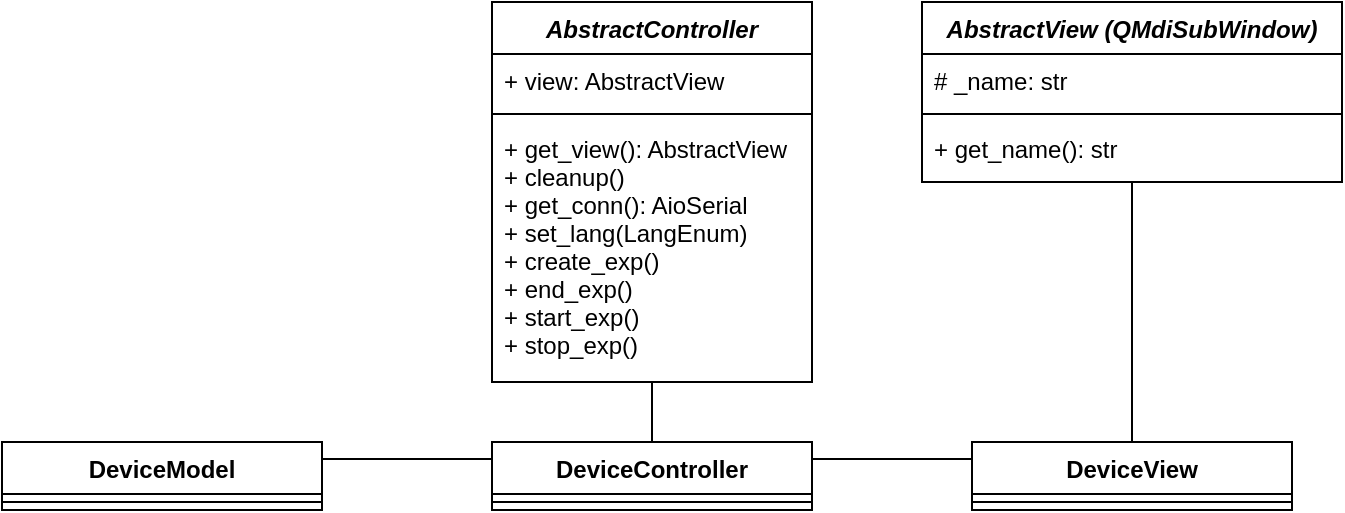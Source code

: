 <mxfile version="13.0.3" type="device"><diagram id="aiu1aFMyCNydFdyojZJb" name="device_class_relations"><mxGraphModel dx="1166" dy="707" grid="1" gridSize="10" guides="1" tooltips="1" connect="1" arrows="1" fold="1" page="1" pageScale="1" pageWidth="850" pageHeight="1100" math="0" shadow="0"><root><mxCell id="0"/><mxCell id="1" parent="0"/><mxCell id="1Ry-u3DvKibxrbfzsAtu-17" value="" style="endArrow=none;html=1;exitX=0.5;exitY=0;exitDx=0;exitDy=0;entryX=0.5;entryY=1;entryDx=0;entryDy=0;" edge="1" parent="1" source="1Ry-u3DvKibxrbfzsAtu-13" target="1Ry-u3DvKibxrbfzsAtu-5"><mxGeometry width="50" height="50" relative="1" as="geometry"><mxPoint x="400" y="220" as="sourcePoint"/><mxPoint x="450" y="170" as="targetPoint"/></mxGeometry></mxCell><mxCell id="1Ry-u3DvKibxrbfzsAtu-5" value="AbstractController" style="swimlane;fontStyle=3;align=center;verticalAlign=top;childLayout=stackLayout;horizontal=1;startSize=26;horizontalStack=0;resizeParent=1;resizeParentMax=0;resizeLast=0;collapsible=1;marginBottom=0;" vertex="1" parent="1"><mxGeometry x="345" y="30" width="160" height="190" as="geometry"><mxRectangle x="345" y="30" width="140" height="26" as="alternateBounds"/></mxGeometry></mxCell><mxCell id="1Ry-u3DvKibxrbfzsAtu-6" value="+ view: AbstractView" style="text;strokeColor=none;fillColor=none;align=left;verticalAlign=top;spacingLeft=4;spacingRight=4;overflow=hidden;rotatable=0;points=[[0,0.5],[1,0.5]];portConstraint=eastwest;" vertex="1" parent="1Ry-u3DvKibxrbfzsAtu-5"><mxGeometry y="26" width="160" height="26" as="geometry"/></mxCell><mxCell id="1Ry-u3DvKibxrbfzsAtu-7" value="" style="line;strokeWidth=1;fillColor=none;align=left;verticalAlign=middle;spacingTop=-1;spacingLeft=3;spacingRight=3;rotatable=0;labelPosition=right;points=[];portConstraint=eastwest;" vertex="1" parent="1Ry-u3DvKibxrbfzsAtu-5"><mxGeometry y="52" width="160" height="8" as="geometry"/></mxCell><mxCell id="1Ry-u3DvKibxrbfzsAtu-8" value="+ get_view(): AbstractView&#10;+ cleanup()&#10;+ get_conn(): AioSerial&#10;+ set_lang(LangEnum)&#10;+ create_exp()&#10;+ end_exp()&#10;+ start_exp()&#10;+ stop_exp()" style="text;strokeColor=none;fillColor=none;align=left;verticalAlign=top;spacingLeft=4;spacingRight=4;overflow=hidden;rotatable=0;points=[[0,0.5],[1,0.5]];portConstraint=eastwest;" vertex="1" parent="1Ry-u3DvKibxrbfzsAtu-5"><mxGeometry y="60" width="160" height="130" as="geometry"/></mxCell><mxCell id="1Ry-u3DvKibxrbfzsAtu-13" value="DeviceController" style="swimlane;fontStyle=1;align=center;verticalAlign=top;childLayout=stackLayout;horizontal=1;startSize=26;horizontalStack=0;resizeParent=1;resizeParentMax=0;resizeLast=0;collapsible=1;marginBottom=0;" vertex="1" parent="1"><mxGeometry x="345" y="250" width="160" height="34" as="geometry"/></mxCell><mxCell id="1Ry-u3DvKibxrbfzsAtu-15" value="" style="line;strokeWidth=1;fillColor=none;align=left;verticalAlign=middle;spacingTop=-1;spacingLeft=3;spacingRight=3;rotatable=0;labelPosition=right;points=[];portConstraint=eastwest;" vertex="1" parent="1Ry-u3DvKibxrbfzsAtu-13"><mxGeometry y="26" width="160" height="8" as="geometry"/></mxCell><mxCell id="1Ry-u3DvKibxrbfzsAtu-42" style="edgeStyle=orthogonalEdgeStyle;rounded=0;orthogonalLoop=1;jettySize=auto;html=1;exitX=0;exitY=0.25;exitDx=0;exitDy=0;entryX=1;entryY=0.25;entryDx=0;entryDy=0;endArrow=none;endFill=0;" edge="1" parent="1" source="1Ry-u3DvKibxrbfzsAtu-18" target="1Ry-u3DvKibxrbfzsAtu-13"><mxGeometry relative="1" as="geometry"/></mxCell><mxCell id="1Ry-u3DvKibxrbfzsAtu-18" value="DeviceView" style="swimlane;fontStyle=1;align=center;verticalAlign=top;childLayout=stackLayout;horizontal=1;startSize=26;horizontalStack=0;resizeParent=1;resizeParentMax=0;resizeLast=0;collapsible=1;marginBottom=0;" vertex="1" parent="1"><mxGeometry x="585" y="250" width="160" height="34" as="geometry"/></mxCell><mxCell id="1Ry-u3DvKibxrbfzsAtu-20" value="" style="line;strokeWidth=1;fillColor=none;align=left;verticalAlign=middle;spacingTop=-1;spacingLeft=3;spacingRight=3;rotatable=0;labelPosition=right;points=[];portConstraint=eastwest;" vertex="1" parent="1Ry-u3DvKibxrbfzsAtu-18"><mxGeometry y="26" width="160" height="8" as="geometry"/></mxCell><mxCell id="1Ry-u3DvKibxrbfzsAtu-43" style="edgeStyle=orthogonalEdgeStyle;rounded=0;orthogonalLoop=1;jettySize=auto;html=1;exitX=1;exitY=0.25;exitDx=0;exitDy=0;entryX=0;entryY=0.25;entryDx=0;entryDy=0;endArrow=none;endFill=0;" edge="1" parent="1" source="1Ry-u3DvKibxrbfzsAtu-25" target="1Ry-u3DvKibxrbfzsAtu-13"><mxGeometry relative="1" as="geometry"/></mxCell><mxCell id="1Ry-u3DvKibxrbfzsAtu-25" value="DeviceModel" style="swimlane;fontStyle=1;align=center;verticalAlign=top;childLayout=stackLayout;horizontal=1;startSize=26;horizontalStack=0;resizeParent=1;resizeParentMax=0;resizeLast=0;collapsible=1;marginBottom=0;" vertex="1" parent="1"><mxGeometry x="100" y="250" width="160" height="34" as="geometry"/></mxCell><mxCell id="1Ry-u3DvKibxrbfzsAtu-27" value="" style="line;strokeWidth=1;fillColor=none;align=left;verticalAlign=middle;spacingTop=-1;spacingLeft=3;spacingRight=3;rotatable=0;labelPosition=right;points=[];portConstraint=eastwest;" vertex="1" parent="1Ry-u3DvKibxrbfzsAtu-25"><mxGeometry y="26" width="160" height="8" as="geometry"/></mxCell><mxCell id="1Ry-u3DvKibxrbfzsAtu-41" value="" style="edgeStyle=orthogonalEdgeStyle;rounded=0;orthogonalLoop=1;jettySize=auto;html=1;endArrow=none;endFill=0;entryX=0.5;entryY=0;entryDx=0;entryDy=0;" edge="1" parent="1" source="1Ry-u3DvKibxrbfzsAtu-9" target="1Ry-u3DvKibxrbfzsAtu-18"><mxGeometry relative="1" as="geometry"><mxPoint x="665" y="200" as="targetPoint"/></mxGeometry></mxCell><mxCell id="1Ry-u3DvKibxrbfzsAtu-9" value="AbstractView (QMdiSubWindow)" style="swimlane;fontStyle=3;align=center;verticalAlign=top;childLayout=stackLayout;horizontal=1;startSize=26;horizontalStack=0;resizeParent=1;resizeParentMax=0;resizeLast=0;collapsible=1;marginBottom=0;" vertex="1" parent="1"><mxGeometry x="560" y="30" width="210" height="90" as="geometry"><mxRectangle x="560" y="30" width="220" height="26" as="alternateBounds"/></mxGeometry></mxCell><mxCell id="1Ry-u3DvKibxrbfzsAtu-10" value="# _name: str" style="text;strokeColor=none;fillColor=none;align=left;verticalAlign=top;spacingLeft=4;spacingRight=4;overflow=hidden;rotatable=0;points=[[0,0.5],[1,0.5]];portConstraint=eastwest;" vertex="1" parent="1Ry-u3DvKibxrbfzsAtu-9"><mxGeometry y="26" width="210" height="26" as="geometry"/></mxCell><mxCell id="1Ry-u3DvKibxrbfzsAtu-11" value="" style="line;strokeWidth=1;fillColor=none;align=left;verticalAlign=middle;spacingTop=-1;spacingLeft=3;spacingRight=3;rotatable=0;labelPosition=right;points=[];portConstraint=eastwest;" vertex="1" parent="1Ry-u3DvKibxrbfzsAtu-9"><mxGeometry y="52" width="210" height="8" as="geometry"/></mxCell><mxCell id="1Ry-u3DvKibxrbfzsAtu-12" value="+ get_name(): str" style="text;strokeColor=none;fillColor=none;align=left;verticalAlign=top;spacingLeft=4;spacingRight=4;overflow=hidden;rotatable=0;points=[[0,0.5],[1,0.5]];portConstraint=eastwest;" vertex="1" parent="1Ry-u3DvKibxrbfzsAtu-9"><mxGeometry y="60" width="210" height="30" as="geometry"/></mxCell></root></mxGraphModel></diagram></mxfile>